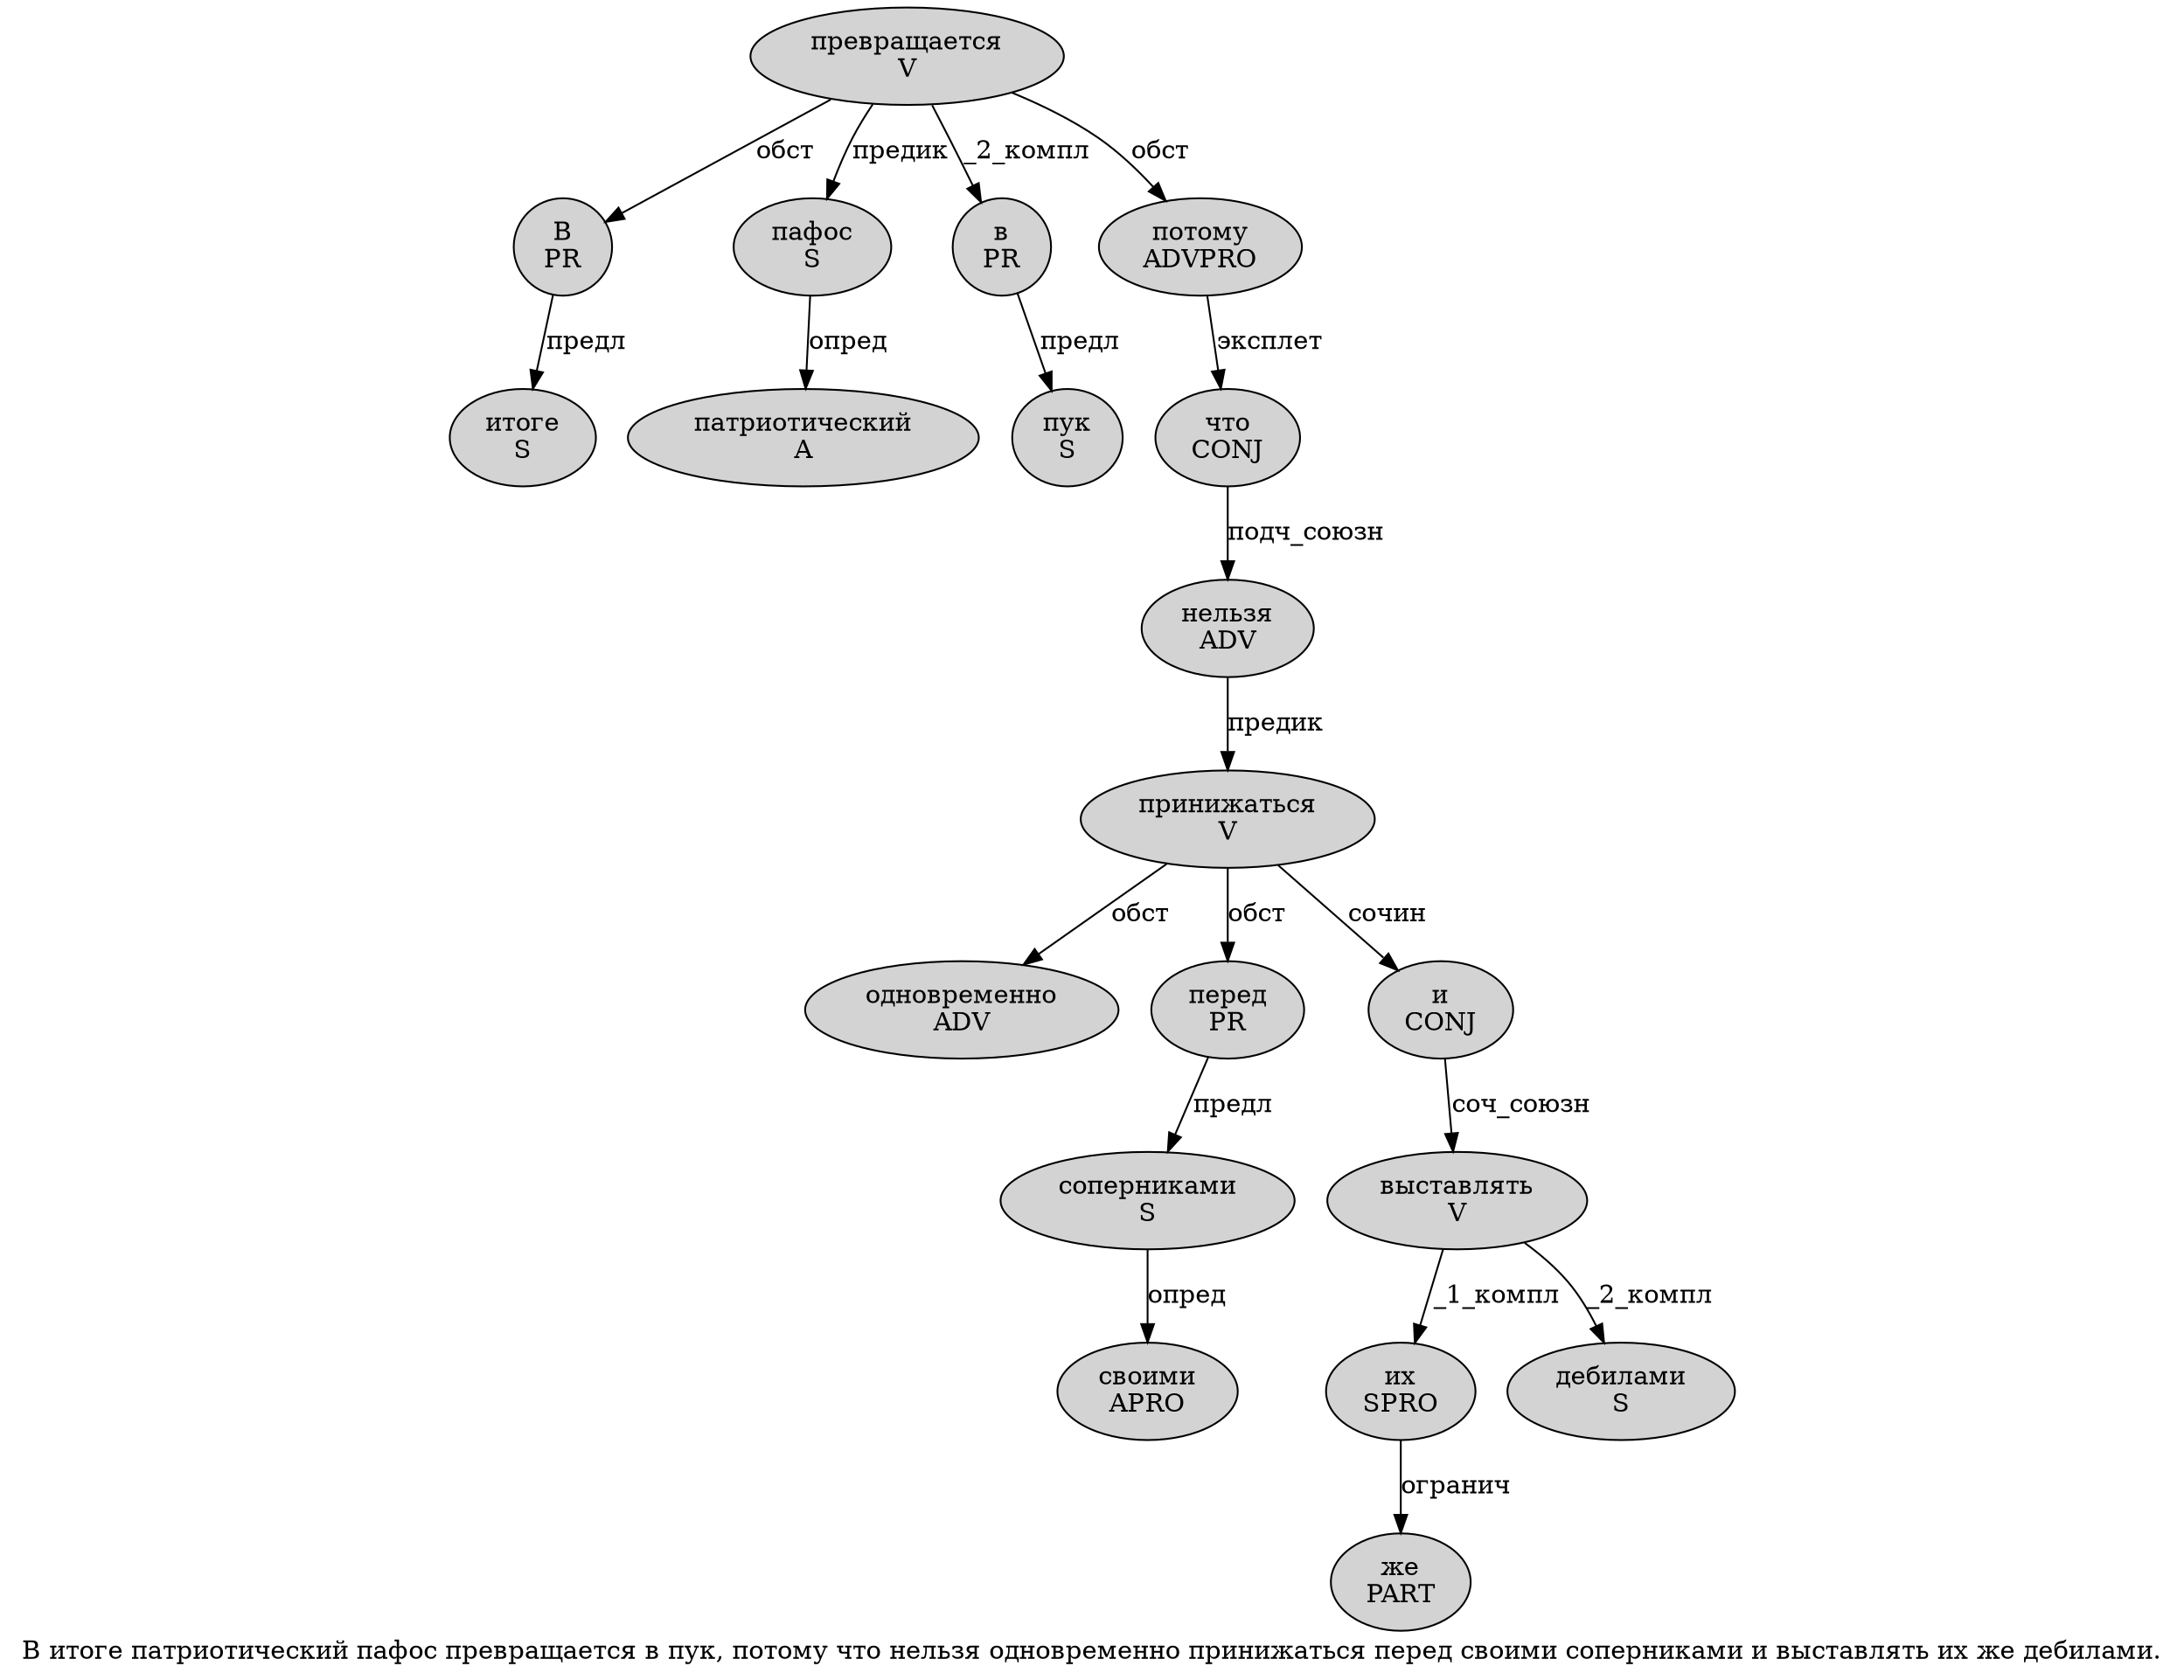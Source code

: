 digraph SENTENCE_3574 {
	graph [label="В итоге патриотический пафос превращается в пук, потому что нельзя одновременно принижаться перед своими соперниками и выставлять их же дебилами."]
	node [style=filled]
		0 [label="В
PR" color="" fillcolor=lightgray penwidth=1 shape=ellipse]
		1 [label="итоге
S" color="" fillcolor=lightgray penwidth=1 shape=ellipse]
		2 [label="патриотический
A" color="" fillcolor=lightgray penwidth=1 shape=ellipse]
		3 [label="пафос
S" color="" fillcolor=lightgray penwidth=1 shape=ellipse]
		4 [label="превращается
V" color="" fillcolor=lightgray penwidth=1 shape=ellipse]
		5 [label="в
PR" color="" fillcolor=lightgray penwidth=1 shape=ellipse]
		6 [label="пук
S" color="" fillcolor=lightgray penwidth=1 shape=ellipse]
		8 [label="потому
ADVPRO" color="" fillcolor=lightgray penwidth=1 shape=ellipse]
		9 [label="что
CONJ" color="" fillcolor=lightgray penwidth=1 shape=ellipse]
		10 [label="нельзя
ADV" color="" fillcolor=lightgray penwidth=1 shape=ellipse]
		11 [label="одновременно
ADV" color="" fillcolor=lightgray penwidth=1 shape=ellipse]
		12 [label="принижаться
V" color="" fillcolor=lightgray penwidth=1 shape=ellipse]
		13 [label="перед
PR" color="" fillcolor=lightgray penwidth=1 shape=ellipse]
		14 [label="своими
APRO" color="" fillcolor=lightgray penwidth=1 shape=ellipse]
		15 [label="соперниками
S" color="" fillcolor=lightgray penwidth=1 shape=ellipse]
		16 [label="и
CONJ" color="" fillcolor=lightgray penwidth=1 shape=ellipse]
		17 [label="выставлять
V" color="" fillcolor=lightgray penwidth=1 shape=ellipse]
		18 [label="их
SPRO" color="" fillcolor=lightgray penwidth=1 shape=ellipse]
		19 [label="же
PART" color="" fillcolor=lightgray penwidth=1 shape=ellipse]
		20 [label="дебилами
S" color="" fillcolor=lightgray penwidth=1 shape=ellipse]
			12 -> 11 [label="обст"]
			12 -> 13 [label="обст"]
			12 -> 16 [label="сочин"]
			16 -> 17 [label="соч_союзн"]
			9 -> 10 [label="подч_союзн"]
			5 -> 6 [label="предл"]
			3 -> 2 [label="опред"]
			0 -> 1 [label="предл"]
			8 -> 9 [label="эксплет"]
			4 -> 0 [label="обст"]
			4 -> 3 [label="предик"]
			4 -> 5 [label="_2_компл"]
			4 -> 8 [label="обст"]
			18 -> 19 [label="огранич"]
			17 -> 18 [label="_1_компл"]
			17 -> 20 [label="_2_компл"]
			13 -> 15 [label="предл"]
			15 -> 14 [label="опред"]
			10 -> 12 [label="предик"]
}
